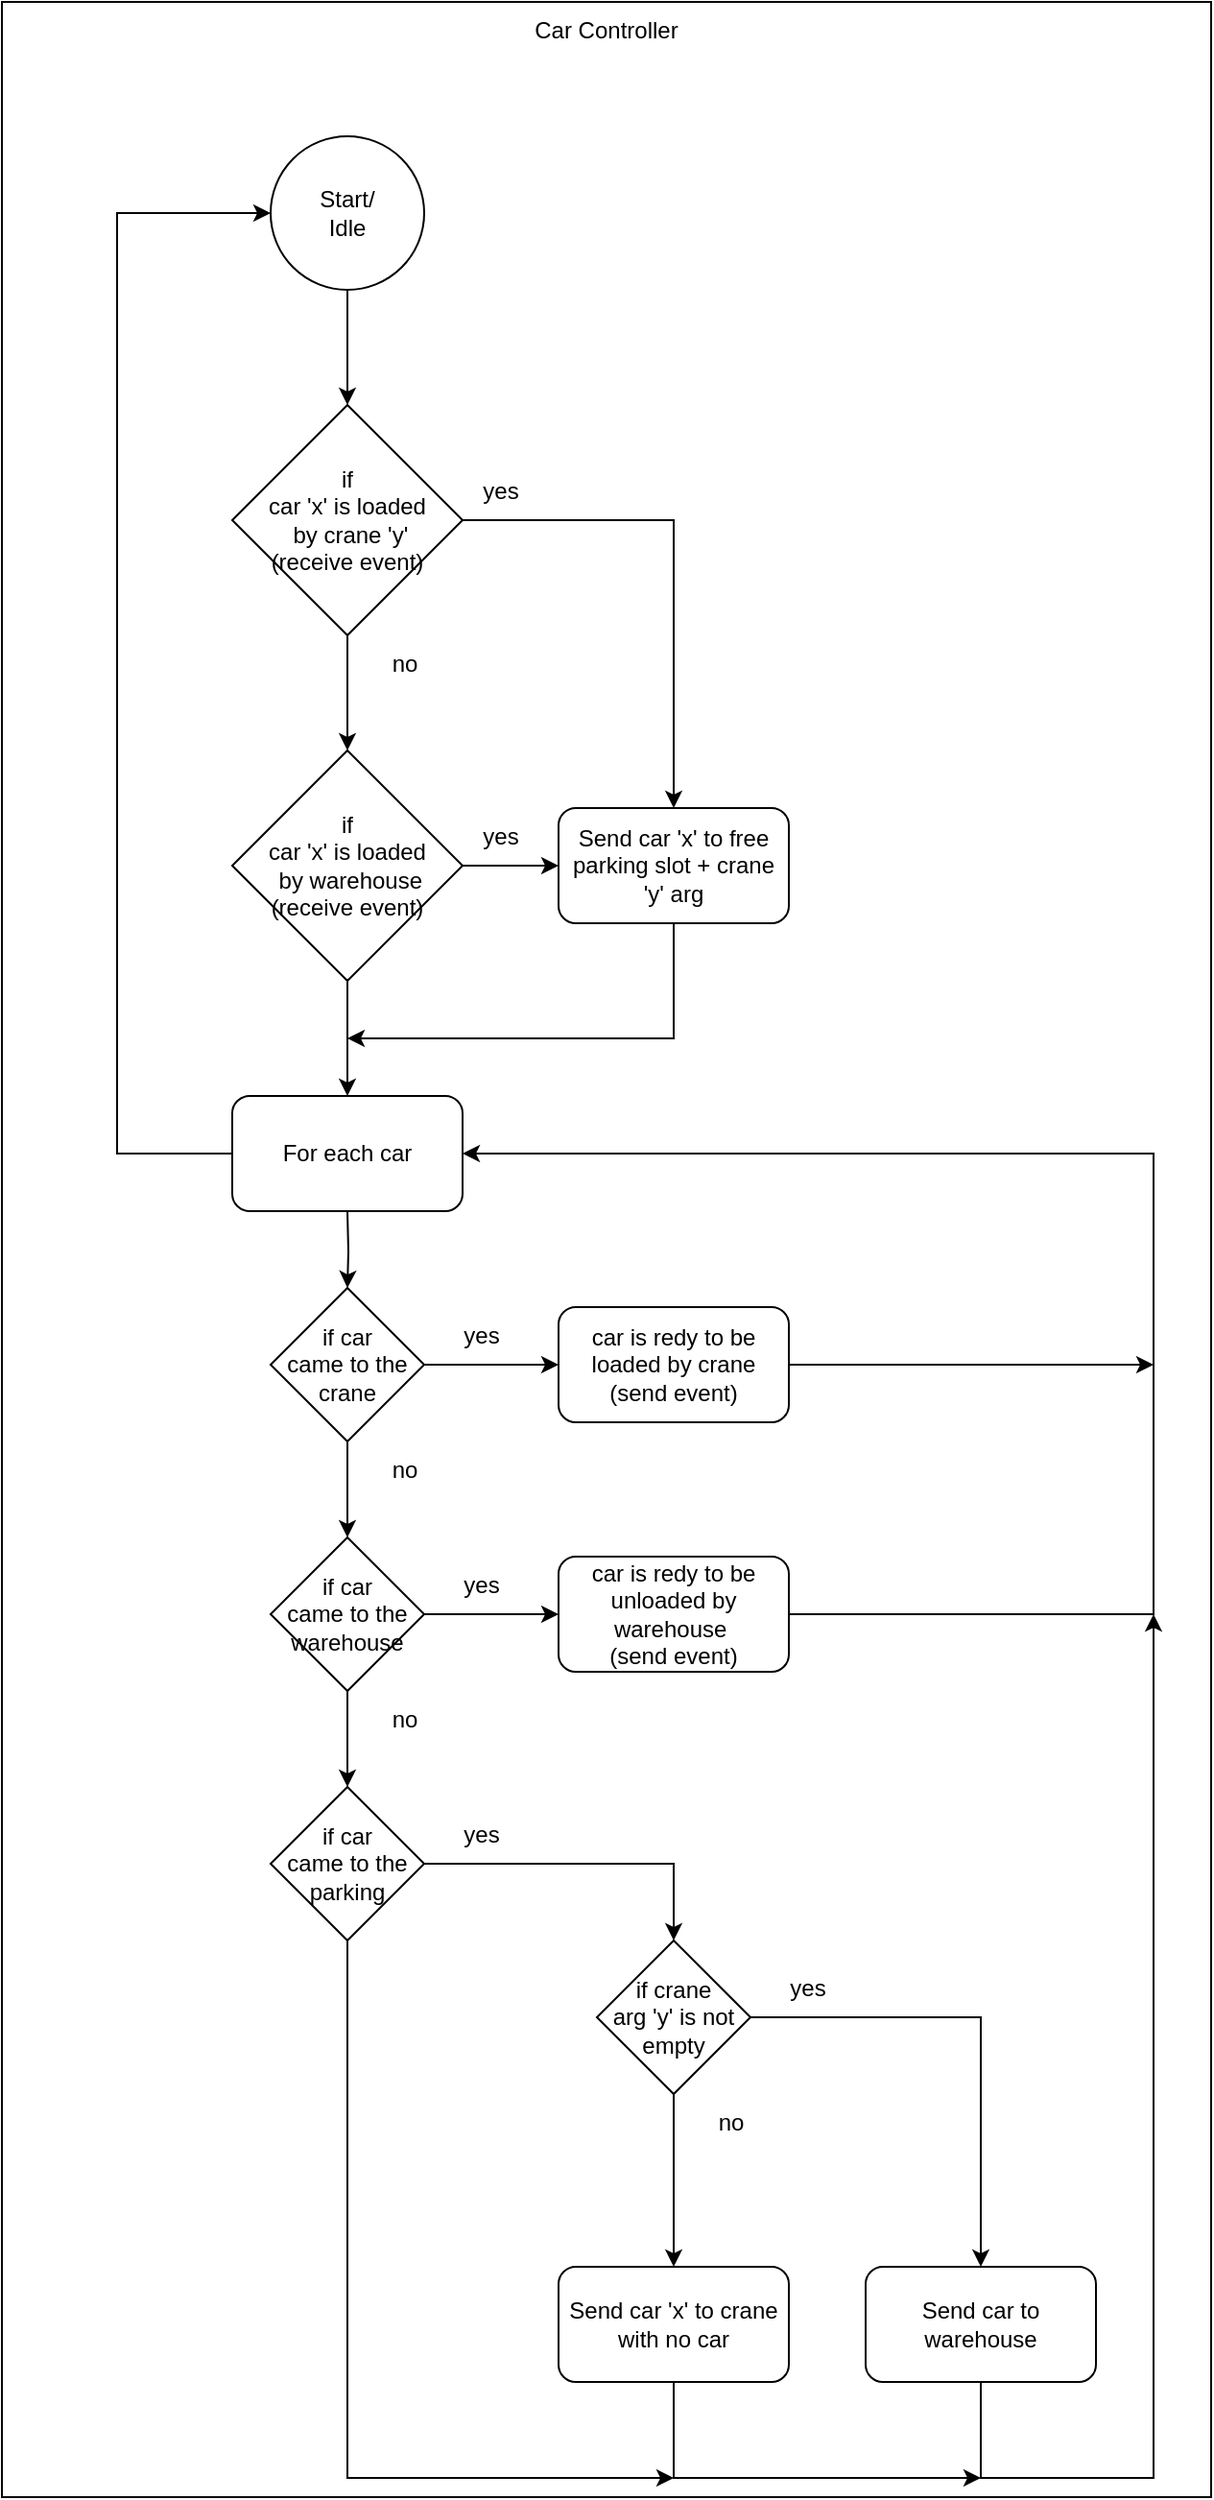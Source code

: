 <mxfile version="16.2.2" type="github">
  <diagram id="gySCb1pUdni-gVj_YadC" name="Page-1">
    <mxGraphModel dx="2354" dy="2581" grid="1" gridSize="10" guides="1" tooltips="1" connect="1" arrows="1" fold="1" page="1" pageScale="1" pageWidth="827" pageHeight="1169" math="0" shadow="0">
      <root>
        <mxCell id="0" />
        <mxCell id="1" parent="0" />
        <mxCell id="akiriRs5RTogBgj_-FU_-18" value="" style="rounded=0;whiteSpace=wrap;html=1;" vertex="1" parent="1">
          <mxGeometry x="70" y="-1160" width="630" height="1300" as="geometry" />
        </mxCell>
        <mxCell id="akiriRs5RTogBgj_-FU_-3" value="Send car &#39;x&#39; to free parking slot + crane &#39;y&#39; arg" style="rounded=1;whiteSpace=wrap;html=1;" vertex="1" parent="1">
          <mxGeometry x="360" y="-740" width="120" height="60" as="geometry" />
        </mxCell>
        <mxCell id="akiriRs5RTogBgj_-FU_-11" value="" style="endArrow=classic;html=1;rounded=0;exitX=0.5;exitY=1;exitDx=0;exitDy=0;" edge="1" parent="1" source="akiriRs5RTogBgj_-FU_-24">
          <mxGeometry width="50" height="50" relative="1" as="geometry">
            <mxPoint x="420" y="-50" as="sourcePoint" />
            <mxPoint x="420" y="20" as="targetPoint" />
          </mxGeometry>
        </mxCell>
        <mxCell id="akiriRs5RTogBgj_-FU_-12" value="yes" style="text;html=1;strokeColor=none;fillColor=none;align=center;verticalAlign=middle;whiteSpace=wrap;rounded=0;" vertex="1" parent="1">
          <mxGeometry x="460" y="-140" width="60" height="30" as="geometry" />
        </mxCell>
        <mxCell id="akiriRs5RTogBgj_-FU_-14" value="" style="endArrow=classic;html=1;rounded=0;exitX=1;exitY=0.5;exitDx=0;exitDy=0;" edge="1" parent="1" source="akiriRs5RTogBgj_-FU_-24">
          <mxGeometry width="50" height="50" relative="1" as="geometry">
            <mxPoint x="477.5" y="-95" as="sourcePoint" />
            <mxPoint x="580" y="20" as="targetPoint" />
            <Array as="points">
              <mxPoint x="580" y="-110" />
            </Array>
          </mxGeometry>
        </mxCell>
        <mxCell id="akiriRs5RTogBgj_-FU_-15" value="no" style="text;html=1;strokeColor=none;fillColor=none;align=center;verticalAlign=middle;whiteSpace=wrap;rounded=0;" vertex="1" parent="1">
          <mxGeometry x="420" y="-70" width="60" height="30" as="geometry" />
        </mxCell>
        <mxCell id="akiriRs5RTogBgj_-FU_-16" value="Send car &#39;x&#39; to crane with no car" style="rounded=1;whiteSpace=wrap;html=1;" vertex="1" parent="1">
          <mxGeometry x="360" y="20" width="120" height="60" as="geometry" />
        </mxCell>
        <mxCell id="akiriRs5RTogBgj_-FU_-17" value="Send car to warehouse" style="rounded=1;whiteSpace=wrap;html=1;" vertex="1" parent="1">
          <mxGeometry x="520" y="20" width="120" height="60" as="geometry" />
        </mxCell>
        <mxCell id="akiriRs5RTogBgj_-FU_-19" value="Car Controller" style="text;html=1;strokeColor=none;fillColor=none;align=center;verticalAlign=middle;whiteSpace=wrap;rounded=0;" vertex="1" parent="1">
          <mxGeometry x="330" y="-1160" width="110" height="30" as="geometry" />
        </mxCell>
        <mxCell id="akiriRs5RTogBgj_-FU_-69" style="edgeStyle=orthogonalEdgeStyle;rounded=0;orthogonalLoop=1;jettySize=auto;html=1;" edge="1" parent="1" source="akiriRs5RTogBgj_-FU_-20">
          <mxGeometry relative="1" as="geometry">
            <mxPoint x="670" y="-450" as="targetPoint" />
          </mxGeometry>
        </mxCell>
        <mxCell id="akiriRs5RTogBgj_-FU_-20" value="car is redy to be loaded by crane&lt;br&gt;(send event)" style="rounded=1;whiteSpace=wrap;html=1;" vertex="1" parent="1">
          <mxGeometry x="360" y="-480" width="120" height="60" as="geometry" />
        </mxCell>
        <mxCell id="akiriRs5RTogBgj_-FU_-26" style="edgeStyle=orthogonalEdgeStyle;rounded=0;orthogonalLoop=1;jettySize=auto;html=1;entryX=0;entryY=0.5;entryDx=0;entryDy=0;" edge="1" parent="1" source="akiriRs5RTogBgj_-FU_-21" target="akiriRs5RTogBgj_-FU_-20">
          <mxGeometry relative="1" as="geometry" />
        </mxCell>
        <mxCell id="akiriRs5RTogBgj_-FU_-33" style="edgeStyle=orthogonalEdgeStyle;rounded=0;orthogonalLoop=1;jettySize=auto;html=1;exitX=0.5;exitY=1;exitDx=0;exitDy=0;entryX=0.5;entryY=0;entryDx=0;entryDy=0;" edge="1" parent="1" source="akiriRs5RTogBgj_-FU_-21" target="akiriRs5RTogBgj_-FU_-27">
          <mxGeometry relative="1" as="geometry" />
        </mxCell>
        <mxCell id="akiriRs5RTogBgj_-FU_-21" value="if car &lt;br&gt;came to the crane" style="rhombus;whiteSpace=wrap;html=1;" vertex="1" parent="1">
          <mxGeometry x="210" y="-490" width="80" height="80" as="geometry" />
        </mxCell>
        <mxCell id="akiriRs5RTogBgj_-FU_-22" value="car is redy to be unloaded by warehouse&amp;nbsp;&lt;br&gt;(send event)" style="rounded=1;whiteSpace=wrap;html=1;" vertex="1" parent="1">
          <mxGeometry x="360" y="-350" width="120" height="60" as="geometry" />
        </mxCell>
        <mxCell id="akiriRs5RTogBgj_-FU_-24" value="if crane&lt;br&gt;arg &#39;y&#39; is not&lt;br&gt;empty" style="rhombus;whiteSpace=wrap;html=1;" vertex="1" parent="1">
          <mxGeometry x="380" y="-150" width="80" height="80" as="geometry" />
        </mxCell>
        <mxCell id="akiriRs5RTogBgj_-FU_-28" style="edgeStyle=orthogonalEdgeStyle;rounded=0;orthogonalLoop=1;jettySize=auto;html=1;entryX=0;entryY=0.5;entryDx=0;entryDy=0;" edge="1" parent="1" source="akiriRs5RTogBgj_-FU_-27" target="akiriRs5RTogBgj_-FU_-22">
          <mxGeometry relative="1" as="geometry" />
        </mxCell>
        <mxCell id="akiriRs5RTogBgj_-FU_-34" style="edgeStyle=orthogonalEdgeStyle;rounded=0;orthogonalLoop=1;jettySize=auto;html=1;exitX=0.5;exitY=1;exitDx=0;exitDy=0;entryX=0.5;entryY=0;entryDx=0;entryDy=0;" edge="1" parent="1" source="akiriRs5RTogBgj_-FU_-27" target="akiriRs5RTogBgj_-FU_-30">
          <mxGeometry relative="1" as="geometry" />
        </mxCell>
        <mxCell id="akiriRs5RTogBgj_-FU_-27" value="if car &lt;br&gt;came to the warehouse" style="rhombus;whiteSpace=wrap;html=1;" vertex="1" parent="1">
          <mxGeometry x="210" y="-360" width="80" height="80" as="geometry" />
        </mxCell>
        <mxCell id="akiriRs5RTogBgj_-FU_-32" style="edgeStyle=orthogonalEdgeStyle;rounded=0;orthogonalLoop=1;jettySize=auto;html=1;entryX=0.5;entryY=0;entryDx=0;entryDy=0;" edge="1" parent="1" source="akiriRs5RTogBgj_-FU_-30" target="akiriRs5RTogBgj_-FU_-24">
          <mxGeometry relative="1" as="geometry">
            <mxPoint x="360" y="-190" as="targetPoint" />
          </mxGeometry>
        </mxCell>
        <mxCell id="akiriRs5RTogBgj_-FU_-30" value="if car &lt;br&gt;came to the parking" style="rhombus;whiteSpace=wrap;html=1;" vertex="1" parent="1">
          <mxGeometry x="210" y="-230" width="80" height="80" as="geometry" />
        </mxCell>
        <mxCell id="akiriRs5RTogBgj_-FU_-35" value="no" style="text;html=1;strokeColor=none;fillColor=none;align=center;verticalAlign=middle;whiteSpace=wrap;rounded=0;" vertex="1" parent="1">
          <mxGeometry x="250" y="-280" width="60" height="30" as="geometry" />
        </mxCell>
        <mxCell id="akiriRs5RTogBgj_-FU_-36" value="no" style="text;html=1;strokeColor=none;fillColor=none;align=center;verticalAlign=middle;whiteSpace=wrap;rounded=0;" vertex="1" parent="1">
          <mxGeometry x="250" y="-410" width="60" height="30" as="geometry" />
        </mxCell>
        <mxCell id="akiriRs5RTogBgj_-FU_-37" value="yes" style="text;html=1;strokeColor=none;fillColor=none;align=center;verticalAlign=middle;whiteSpace=wrap;rounded=0;" vertex="1" parent="1">
          <mxGeometry x="290" y="-220" width="60" height="30" as="geometry" />
        </mxCell>
        <mxCell id="akiriRs5RTogBgj_-FU_-38" value="yes" style="text;html=1;strokeColor=none;fillColor=none;align=center;verticalAlign=middle;whiteSpace=wrap;rounded=0;" vertex="1" parent="1">
          <mxGeometry x="290" y="-350" width="60" height="30" as="geometry" />
        </mxCell>
        <mxCell id="akiriRs5RTogBgj_-FU_-39" value="yes" style="text;html=1;strokeColor=none;fillColor=none;align=center;verticalAlign=middle;whiteSpace=wrap;rounded=0;" vertex="1" parent="1">
          <mxGeometry x="290" y="-480" width="60" height="30" as="geometry" />
        </mxCell>
        <mxCell id="akiriRs5RTogBgj_-FU_-64" style="edgeStyle=orthogonalEdgeStyle;rounded=0;orthogonalLoop=1;jettySize=auto;html=1;entryX=0.5;entryY=0;entryDx=0;entryDy=0;" edge="1" parent="1" source="akiriRs5RTogBgj_-FU_-40" target="akiriRs5RTogBgj_-FU_-49">
          <mxGeometry relative="1" as="geometry" />
        </mxCell>
        <mxCell id="akiriRs5RTogBgj_-FU_-40" value="Start/&lt;br&gt;Idle" style="ellipse;whiteSpace=wrap;html=1;aspect=fixed;" vertex="1" parent="1">
          <mxGeometry x="210" y="-1090" width="80" height="80" as="geometry" />
        </mxCell>
        <mxCell id="akiriRs5RTogBgj_-FU_-45" value="" style="endArrow=classic;html=1;rounded=0;exitX=1;exitY=0.5;exitDx=0;exitDy=0;entryX=1;entryY=0.5;entryDx=0;entryDy=0;" edge="1" parent="1" source="akiriRs5RTogBgj_-FU_-22">
          <mxGeometry width="50" height="50" relative="1" as="geometry">
            <mxPoint x="720" y="-360" as="sourcePoint" />
            <mxPoint x="310" y="-560" as="targetPoint" />
            <Array as="points">
              <mxPoint x="670" y="-320" />
              <mxPoint x="670" y="-560" />
            </Array>
          </mxGeometry>
        </mxCell>
        <mxCell id="akiriRs5RTogBgj_-FU_-46" value="" style="endArrow=classic;html=1;rounded=0;exitX=0.5;exitY=1;exitDx=0;exitDy=0;" edge="1" parent="1" source="akiriRs5RTogBgj_-FU_-17">
          <mxGeometry width="50" height="50" relative="1" as="geometry">
            <mxPoint x="720" y="-360" as="sourcePoint" />
            <mxPoint x="670" y="-320" as="targetPoint" />
            <Array as="points">
              <mxPoint x="580" y="130" />
              <mxPoint x="670" y="130" />
            </Array>
          </mxGeometry>
        </mxCell>
        <mxCell id="akiriRs5RTogBgj_-FU_-47" value="" style="endArrow=classic;html=1;rounded=0;exitX=0.5;exitY=1;exitDx=0;exitDy=0;" edge="1" parent="1" source="akiriRs5RTogBgj_-FU_-16">
          <mxGeometry width="50" height="50" relative="1" as="geometry">
            <mxPoint x="720" y="40" as="sourcePoint" />
            <mxPoint x="580" y="130" as="targetPoint" />
            <Array as="points">
              <mxPoint x="420" y="130" />
            </Array>
          </mxGeometry>
        </mxCell>
        <mxCell id="akiriRs5RTogBgj_-FU_-48" value="" style="endArrow=classic;html=1;rounded=0;exitX=0.5;exitY=1;exitDx=0;exitDy=0;" edge="1" parent="1" source="akiriRs5RTogBgj_-FU_-30">
          <mxGeometry width="50" height="50" relative="1" as="geometry">
            <mxPoint x="720" y="30" as="sourcePoint" />
            <mxPoint x="420" y="130" as="targetPoint" />
            <Array as="points">
              <mxPoint x="250" y="130" />
            </Array>
          </mxGeometry>
        </mxCell>
        <mxCell id="akiriRs5RTogBgj_-FU_-51" style="edgeStyle=orthogonalEdgeStyle;rounded=0;orthogonalLoop=1;jettySize=auto;html=1;entryX=0.5;entryY=0;entryDx=0;entryDy=0;" edge="1" parent="1" source="akiriRs5RTogBgj_-FU_-49" target="akiriRs5RTogBgj_-FU_-50">
          <mxGeometry relative="1" as="geometry" />
        </mxCell>
        <mxCell id="akiriRs5RTogBgj_-FU_-54" style="edgeStyle=orthogonalEdgeStyle;rounded=0;orthogonalLoop=1;jettySize=auto;html=1;" edge="1" parent="1" source="akiriRs5RTogBgj_-FU_-49" target="akiriRs5RTogBgj_-FU_-3">
          <mxGeometry relative="1" as="geometry" />
        </mxCell>
        <mxCell id="akiriRs5RTogBgj_-FU_-49" value="if &lt;br&gt;car &#39;x&#39; is loaded&lt;br&gt;&amp;nbsp;by crane &#39;y&#39;&lt;br&gt;(receive event)" style="rhombus;whiteSpace=wrap;html=1;" vertex="1" parent="1">
          <mxGeometry x="190" y="-950" width="120" height="120" as="geometry" />
        </mxCell>
        <mxCell id="akiriRs5RTogBgj_-FU_-53" style="edgeStyle=orthogonalEdgeStyle;rounded=0;orthogonalLoop=1;jettySize=auto;html=1;" edge="1" parent="1" source="akiriRs5RTogBgj_-FU_-50" target="akiriRs5RTogBgj_-FU_-3">
          <mxGeometry relative="1" as="geometry" />
        </mxCell>
        <mxCell id="akiriRs5RTogBgj_-FU_-66" style="edgeStyle=orthogonalEdgeStyle;rounded=0;orthogonalLoop=1;jettySize=auto;html=1;entryX=0.5;entryY=0;entryDx=0;entryDy=0;" edge="1" parent="1" source="akiriRs5RTogBgj_-FU_-50" target="akiriRs5RTogBgj_-FU_-65">
          <mxGeometry relative="1" as="geometry" />
        </mxCell>
        <mxCell id="akiriRs5RTogBgj_-FU_-50" value="if &lt;br&gt;car &#39;x&#39; is loaded&lt;br&gt;&amp;nbsp;by warehouse&lt;br&gt;(receive event)" style="rhombus;whiteSpace=wrap;html=1;" vertex="1" parent="1">
          <mxGeometry x="190" y="-770" width="120" height="120" as="geometry" />
        </mxCell>
        <mxCell id="akiriRs5RTogBgj_-FU_-52" value="no" style="text;html=1;strokeColor=none;fillColor=none;align=center;verticalAlign=middle;whiteSpace=wrap;rounded=0;" vertex="1" parent="1">
          <mxGeometry x="250" y="-830" width="60" height="30" as="geometry" />
        </mxCell>
        <mxCell id="akiriRs5RTogBgj_-FU_-55" value="yes" style="text;html=1;strokeColor=none;fillColor=none;align=center;verticalAlign=middle;whiteSpace=wrap;rounded=0;" vertex="1" parent="1">
          <mxGeometry x="300" y="-740" width="60" height="30" as="geometry" />
        </mxCell>
        <mxCell id="akiriRs5RTogBgj_-FU_-56" value="yes" style="text;html=1;strokeColor=none;fillColor=none;align=center;verticalAlign=middle;whiteSpace=wrap;rounded=0;" vertex="1" parent="1">
          <mxGeometry x="300" y="-920" width="60" height="30" as="geometry" />
        </mxCell>
        <mxCell id="akiriRs5RTogBgj_-FU_-59" value="" style="endArrow=classic;html=1;rounded=0;exitX=0.5;exitY=1;exitDx=0;exitDy=0;" edge="1" parent="1" source="akiriRs5RTogBgj_-FU_-3">
          <mxGeometry width="50" height="50" relative="1" as="geometry">
            <mxPoint x="720" y="-490" as="sourcePoint" />
            <mxPoint x="250" y="-620" as="targetPoint" />
            <Array as="points">
              <mxPoint x="420" y="-620" />
            </Array>
          </mxGeometry>
        </mxCell>
        <mxCell id="akiriRs5RTogBgj_-FU_-67" style="edgeStyle=orthogonalEdgeStyle;rounded=0;orthogonalLoop=1;jettySize=auto;html=1;entryX=0;entryY=0.5;entryDx=0;entryDy=0;" edge="1" parent="1" source="akiriRs5RTogBgj_-FU_-65" target="akiriRs5RTogBgj_-FU_-40">
          <mxGeometry relative="1" as="geometry">
            <Array as="points">
              <mxPoint x="130" y="-560" />
              <mxPoint x="130" y="-1050" />
            </Array>
          </mxGeometry>
        </mxCell>
        <mxCell id="akiriRs5RTogBgj_-FU_-65" value="For each car" style="rounded=1;whiteSpace=wrap;html=1;" vertex="1" parent="1">
          <mxGeometry x="190" y="-590" width="120" height="60" as="geometry" />
        </mxCell>
        <mxCell id="akiriRs5RTogBgj_-FU_-70" style="edgeStyle=orthogonalEdgeStyle;rounded=0;orthogonalLoop=1;jettySize=auto;html=1;" edge="1" parent="1" target="akiriRs5RTogBgj_-FU_-21">
          <mxGeometry relative="1" as="geometry">
            <mxPoint x="250" y="-530" as="sourcePoint" />
          </mxGeometry>
        </mxCell>
      </root>
    </mxGraphModel>
  </diagram>
</mxfile>
